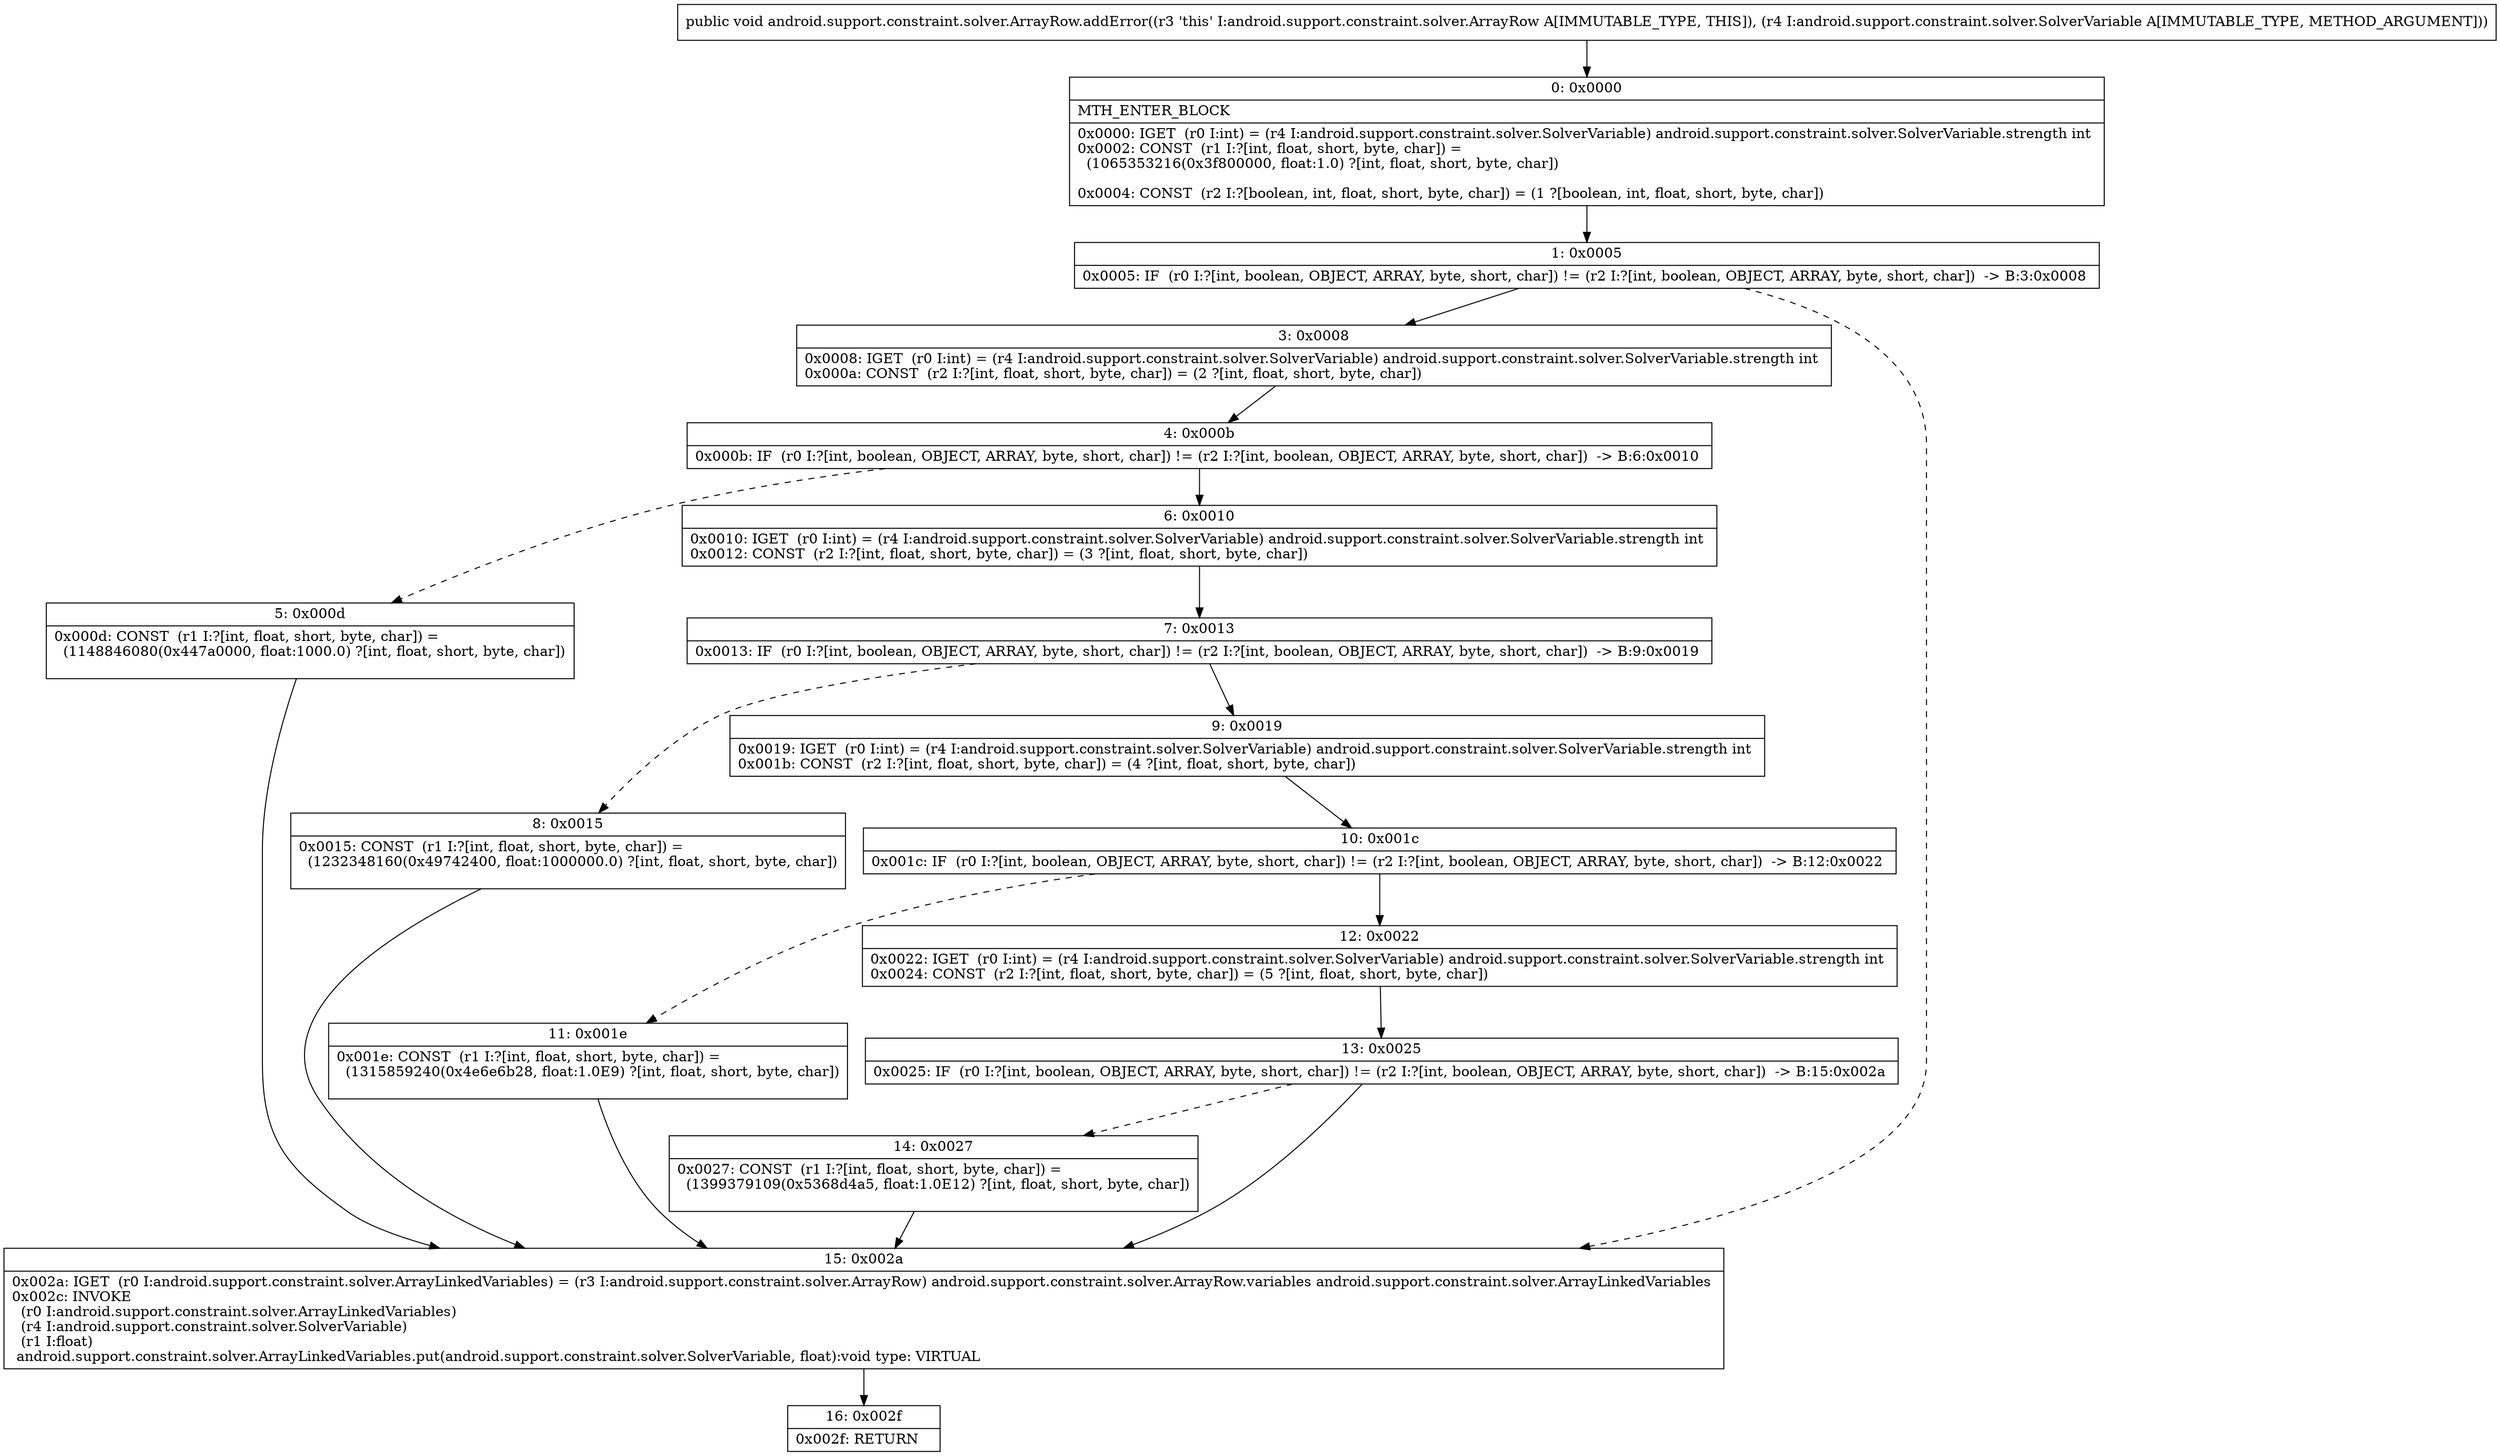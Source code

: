 digraph "CFG forandroid.support.constraint.solver.ArrayRow.addError(Landroid\/support\/constraint\/solver\/SolverVariable;)V" {
Node_0 [shape=record,label="{0\:\ 0x0000|MTH_ENTER_BLOCK\l|0x0000: IGET  (r0 I:int) = (r4 I:android.support.constraint.solver.SolverVariable) android.support.constraint.solver.SolverVariable.strength int \l0x0002: CONST  (r1 I:?[int, float, short, byte, char]) = \l  (1065353216(0x3f800000, float:1.0) ?[int, float, short, byte, char])\l \l0x0004: CONST  (r2 I:?[boolean, int, float, short, byte, char]) = (1 ?[boolean, int, float, short, byte, char]) \l}"];
Node_1 [shape=record,label="{1\:\ 0x0005|0x0005: IF  (r0 I:?[int, boolean, OBJECT, ARRAY, byte, short, char]) != (r2 I:?[int, boolean, OBJECT, ARRAY, byte, short, char])  \-\> B:3:0x0008 \l}"];
Node_3 [shape=record,label="{3\:\ 0x0008|0x0008: IGET  (r0 I:int) = (r4 I:android.support.constraint.solver.SolverVariable) android.support.constraint.solver.SolverVariable.strength int \l0x000a: CONST  (r2 I:?[int, float, short, byte, char]) = (2 ?[int, float, short, byte, char]) \l}"];
Node_4 [shape=record,label="{4\:\ 0x000b|0x000b: IF  (r0 I:?[int, boolean, OBJECT, ARRAY, byte, short, char]) != (r2 I:?[int, boolean, OBJECT, ARRAY, byte, short, char])  \-\> B:6:0x0010 \l}"];
Node_5 [shape=record,label="{5\:\ 0x000d|0x000d: CONST  (r1 I:?[int, float, short, byte, char]) = \l  (1148846080(0x447a0000, float:1000.0) ?[int, float, short, byte, char])\l \l}"];
Node_6 [shape=record,label="{6\:\ 0x0010|0x0010: IGET  (r0 I:int) = (r4 I:android.support.constraint.solver.SolverVariable) android.support.constraint.solver.SolverVariable.strength int \l0x0012: CONST  (r2 I:?[int, float, short, byte, char]) = (3 ?[int, float, short, byte, char]) \l}"];
Node_7 [shape=record,label="{7\:\ 0x0013|0x0013: IF  (r0 I:?[int, boolean, OBJECT, ARRAY, byte, short, char]) != (r2 I:?[int, boolean, OBJECT, ARRAY, byte, short, char])  \-\> B:9:0x0019 \l}"];
Node_8 [shape=record,label="{8\:\ 0x0015|0x0015: CONST  (r1 I:?[int, float, short, byte, char]) = \l  (1232348160(0x49742400, float:1000000.0) ?[int, float, short, byte, char])\l \l}"];
Node_9 [shape=record,label="{9\:\ 0x0019|0x0019: IGET  (r0 I:int) = (r4 I:android.support.constraint.solver.SolverVariable) android.support.constraint.solver.SolverVariable.strength int \l0x001b: CONST  (r2 I:?[int, float, short, byte, char]) = (4 ?[int, float, short, byte, char]) \l}"];
Node_10 [shape=record,label="{10\:\ 0x001c|0x001c: IF  (r0 I:?[int, boolean, OBJECT, ARRAY, byte, short, char]) != (r2 I:?[int, boolean, OBJECT, ARRAY, byte, short, char])  \-\> B:12:0x0022 \l}"];
Node_11 [shape=record,label="{11\:\ 0x001e|0x001e: CONST  (r1 I:?[int, float, short, byte, char]) = \l  (1315859240(0x4e6e6b28, float:1.0E9) ?[int, float, short, byte, char])\l \l}"];
Node_12 [shape=record,label="{12\:\ 0x0022|0x0022: IGET  (r0 I:int) = (r4 I:android.support.constraint.solver.SolverVariable) android.support.constraint.solver.SolverVariable.strength int \l0x0024: CONST  (r2 I:?[int, float, short, byte, char]) = (5 ?[int, float, short, byte, char]) \l}"];
Node_13 [shape=record,label="{13\:\ 0x0025|0x0025: IF  (r0 I:?[int, boolean, OBJECT, ARRAY, byte, short, char]) != (r2 I:?[int, boolean, OBJECT, ARRAY, byte, short, char])  \-\> B:15:0x002a \l}"];
Node_14 [shape=record,label="{14\:\ 0x0027|0x0027: CONST  (r1 I:?[int, float, short, byte, char]) = \l  (1399379109(0x5368d4a5, float:1.0E12) ?[int, float, short, byte, char])\l \l}"];
Node_15 [shape=record,label="{15\:\ 0x002a|0x002a: IGET  (r0 I:android.support.constraint.solver.ArrayLinkedVariables) = (r3 I:android.support.constraint.solver.ArrayRow) android.support.constraint.solver.ArrayRow.variables android.support.constraint.solver.ArrayLinkedVariables \l0x002c: INVOKE  \l  (r0 I:android.support.constraint.solver.ArrayLinkedVariables)\l  (r4 I:android.support.constraint.solver.SolverVariable)\l  (r1 I:float)\l android.support.constraint.solver.ArrayLinkedVariables.put(android.support.constraint.solver.SolverVariable, float):void type: VIRTUAL \l}"];
Node_16 [shape=record,label="{16\:\ 0x002f|0x002f: RETURN   \l}"];
MethodNode[shape=record,label="{public void android.support.constraint.solver.ArrayRow.addError((r3 'this' I:android.support.constraint.solver.ArrayRow A[IMMUTABLE_TYPE, THIS]), (r4 I:android.support.constraint.solver.SolverVariable A[IMMUTABLE_TYPE, METHOD_ARGUMENT])) }"];
MethodNode -> Node_0;
Node_0 -> Node_1;
Node_1 -> Node_3;
Node_1 -> Node_15[style=dashed];
Node_3 -> Node_4;
Node_4 -> Node_5[style=dashed];
Node_4 -> Node_6;
Node_5 -> Node_15;
Node_6 -> Node_7;
Node_7 -> Node_8[style=dashed];
Node_7 -> Node_9;
Node_8 -> Node_15;
Node_9 -> Node_10;
Node_10 -> Node_11[style=dashed];
Node_10 -> Node_12;
Node_11 -> Node_15;
Node_12 -> Node_13;
Node_13 -> Node_14[style=dashed];
Node_13 -> Node_15;
Node_14 -> Node_15;
Node_15 -> Node_16;
}

